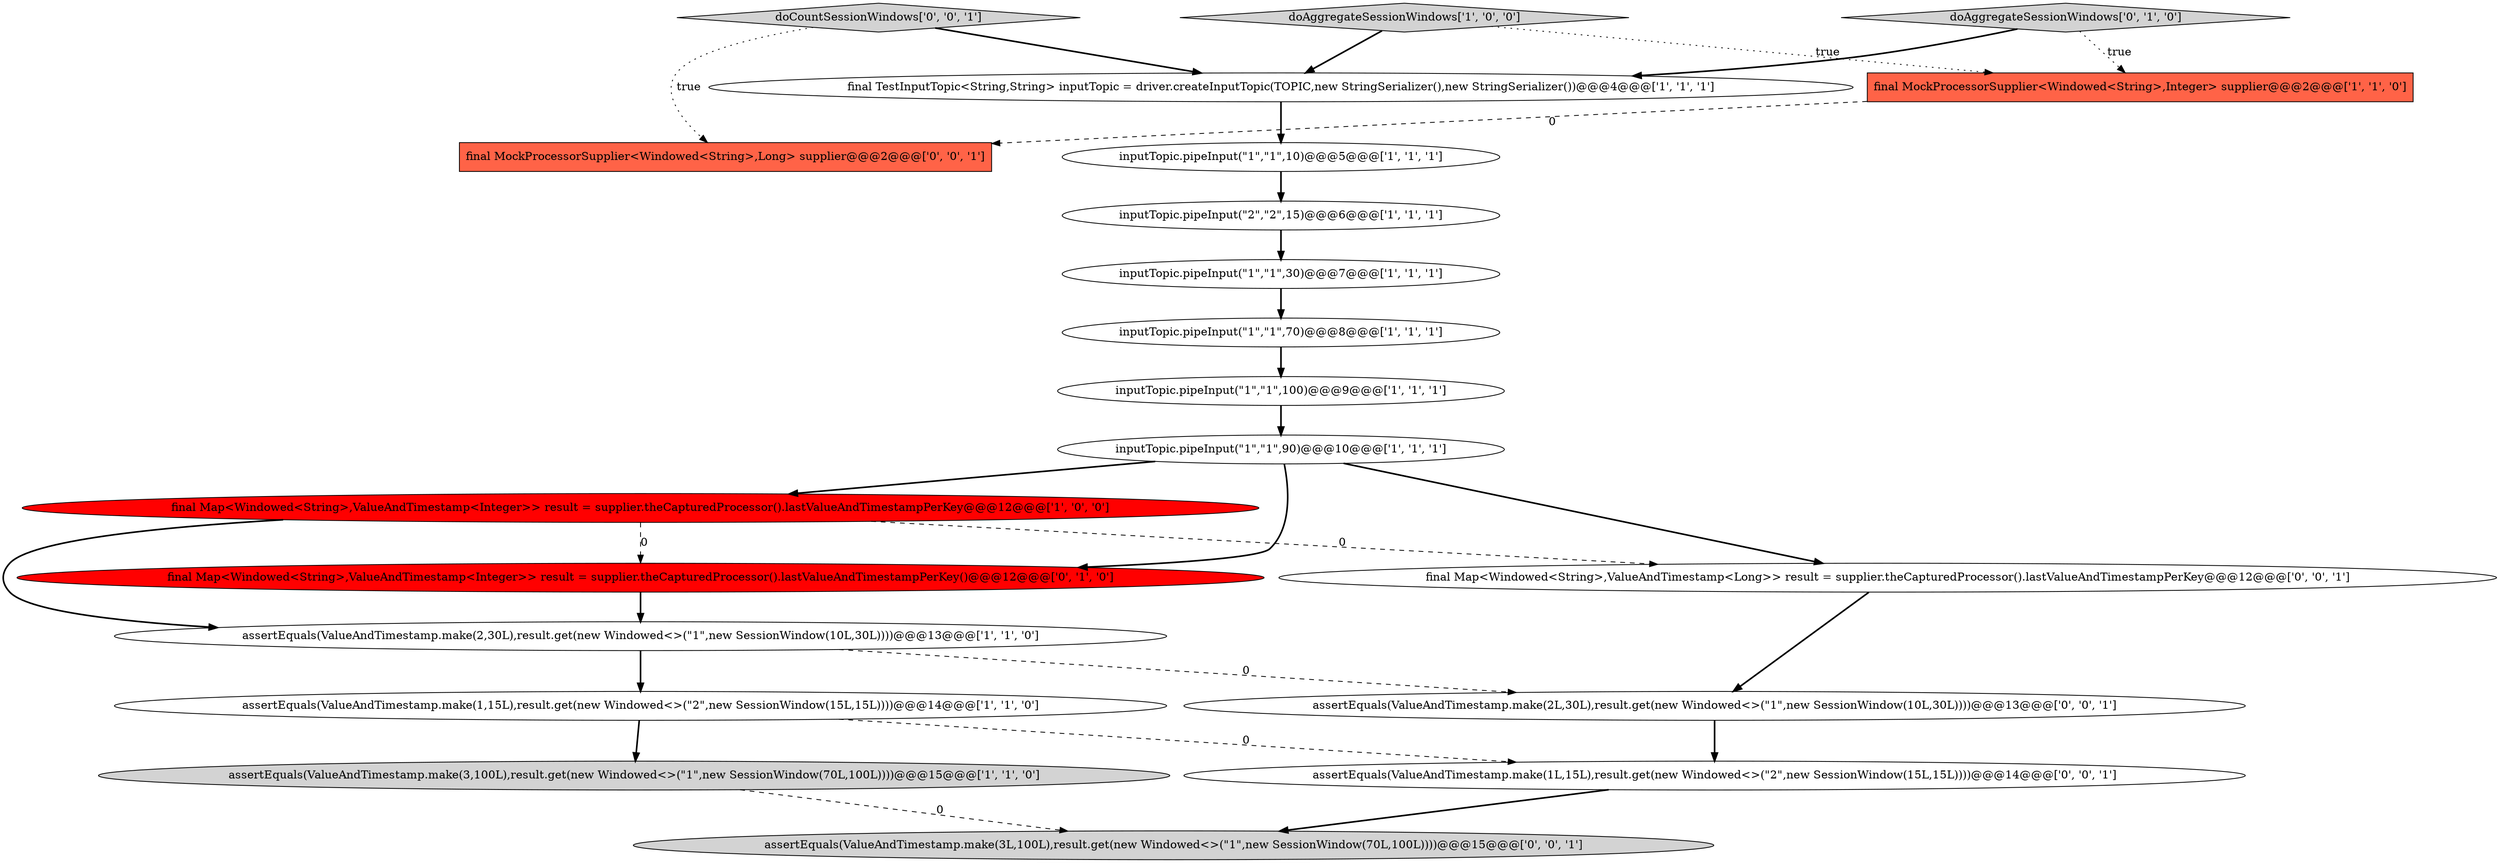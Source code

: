 digraph {
17 [style = filled, label = "assertEquals(ValueAndTimestamp.make(2L,30L),result.get(new Windowed<>(\"1\",new SessionWindow(10L,30L))))@@@13@@@['0', '0', '1']", fillcolor = white, shape = ellipse image = "AAA0AAABBB3BBB"];
7 [style = filled, label = "final Map<Windowed<String>,ValueAndTimestamp<Integer>> result = supplier.theCapturedProcessor().lastValueAndTimestampPerKey@@@12@@@['1', '0', '0']", fillcolor = red, shape = ellipse image = "AAA1AAABBB1BBB"];
11 [style = filled, label = "inputTopic.pipeInput(\"1\",\"1\",10)@@@5@@@['1', '1', '1']", fillcolor = white, shape = ellipse image = "AAA0AAABBB1BBB"];
12 [style = filled, label = "assertEquals(ValueAndTimestamp.make(2,30L),result.get(new Windowed<>(\"1\",new SessionWindow(10L,30L))))@@@13@@@['1', '1', '0']", fillcolor = white, shape = ellipse image = "AAA0AAABBB1BBB"];
20 [style = filled, label = "assertEquals(ValueAndTimestamp.make(3L,100L),result.get(new Windowed<>(\"1\",new SessionWindow(70L,100L))))@@@15@@@['0', '0', '1']", fillcolor = lightgray, shape = ellipse image = "AAA0AAABBB3BBB"];
0 [style = filled, label = "assertEquals(ValueAndTimestamp.make(3,100L),result.get(new Windowed<>(\"1\",new SessionWindow(70L,100L))))@@@15@@@['1', '1', '0']", fillcolor = lightgray, shape = ellipse image = "AAA0AAABBB1BBB"];
2 [style = filled, label = "assertEquals(ValueAndTimestamp.make(1,15L),result.get(new Windowed<>(\"2\",new SessionWindow(15L,15L))))@@@14@@@['1', '1', '0']", fillcolor = white, shape = ellipse image = "AAA0AAABBB1BBB"];
10 [style = filled, label = "inputTopic.pipeInput(\"1\",\"1\",70)@@@8@@@['1', '1', '1']", fillcolor = white, shape = ellipse image = "AAA0AAABBB1BBB"];
3 [style = filled, label = "inputTopic.pipeInput(\"2\",\"2\",15)@@@6@@@['1', '1', '1']", fillcolor = white, shape = ellipse image = "AAA0AAABBB1BBB"];
13 [style = filled, label = "final Map<Windowed<String>,ValueAndTimestamp<Integer>> result = supplier.theCapturedProcessor().lastValueAndTimestampPerKey()@@@12@@@['0', '1', '0']", fillcolor = red, shape = ellipse image = "AAA1AAABBB2BBB"];
16 [style = filled, label = "assertEquals(ValueAndTimestamp.make(1L,15L),result.get(new Windowed<>(\"2\",new SessionWindow(15L,15L))))@@@14@@@['0', '0', '1']", fillcolor = white, shape = ellipse image = "AAA0AAABBB3BBB"];
14 [style = filled, label = "doAggregateSessionWindows['0', '1', '0']", fillcolor = lightgray, shape = diamond image = "AAA0AAABBB2BBB"];
5 [style = filled, label = "inputTopic.pipeInput(\"1\",\"1\",100)@@@9@@@['1', '1', '1']", fillcolor = white, shape = ellipse image = "AAA0AAABBB1BBB"];
18 [style = filled, label = "doCountSessionWindows['0', '0', '1']", fillcolor = lightgray, shape = diamond image = "AAA0AAABBB3BBB"];
4 [style = filled, label = "inputTopic.pipeInput(\"1\",\"1\",30)@@@7@@@['1', '1', '1']", fillcolor = white, shape = ellipse image = "AAA0AAABBB1BBB"];
9 [style = filled, label = "doAggregateSessionWindows['1', '0', '0']", fillcolor = lightgray, shape = diamond image = "AAA0AAABBB1BBB"];
8 [style = filled, label = "inputTopic.pipeInput(\"1\",\"1\",90)@@@10@@@['1', '1', '1']", fillcolor = white, shape = ellipse image = "AAA0AAABBB1BBB"];
1 [style = filled, label = "final TestInputTopic<String,String> inputTopic = driver.createInputTopic(TOPIC,new StringSerializer(),new StringSerializer())@@@4@@@['1', '1', '1']", fillcolor = white, shape = ellipse image = "AAA0AAABBB1BBB"];
15 [style = filled, label = "final Map<Windowed<String>,ValueAndTimestamp<Long>> result = supplier.theCapturedProcessor().lastValueAndTimestampPerKey@@@12@@@['0', '0', '1']", fillcolor = white, shape = ellipse image = "AAA0AAABBB3BBB"];
19 [style = filled, label = "final MockProcessorSupplier<Windowed<String>,Long> supplier@@@2@@@['0', '0', '1']", fillcolor = tomato, shape = box image = "AAA0AAABBB3BBB"];
6 [style = filled, label = "final MockProcessorSupplier<Windowed<String>,Integer> supplier@@@2@@@['1', '1', '0']", fillcolor = tomato, shape = box image = "AAA0AAABBB1BBB"];
4->10 [style = bold, label=""];
5->8 [style = bold, label=""];
8->15 [style = bold, label=""];
7->12 [style = bold, label=""];
18->19 [style = dotted, label="true"];
12->17 [style = dashed, label="0"];
9->6 [style = dotted, label="true"];
0->20 [style = dashed, label="0"];
3->4 [style = bold, label=""];
14->1 [style = bold, label=""];
8->7 [style = bold, label=""];
1->11 [style = bold, label=""];
12->2 [style = bold, label=""];
15->17 [style = bold, label=""];
2->0 [style = bold, label=""];
13->12 [style = bold, label=""];
10->5 [style = bold, label=""];
18->1 [style = bold, label=""];
11->3 [style = bold, label=""];
2->16 [style = dashed, label="0"];
6->19 [style = dashed, label="0"];
7->13 [style = dashed, label="0"];
7->15 [style = dashed, label="0"];
9->1 [style = bold, label=""];
16->20 [style = bold, label=""];
17->16 [style = bold, label=""];
8->13 [style = bold, label=""];
14->6 [style = dotted, label="true"];
}

